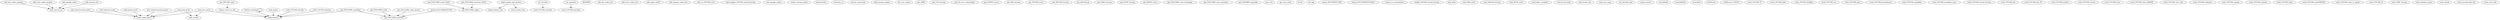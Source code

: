 /* Created by mdot for Matlab */
digraph m2html {
  add_obc_nodes_graphic -> find_nearest_pt;
  add_river_nodes_graphic -> find_nearest_pt;
  add_sponge_nodes -> find_nearest_pt;
  add_stations_list -> find_nearest_pt;
  gen_semistructured_mesh -> make_blank_mesh;
  gen_unstructured_mesh -> make_blank_mesh;
  get_HYCOM_tsobc -> interp_coarse_to_obc;
  get_POLCOMS_meanflow -> get_POLCOMS_netCDF;
  get_POLCOMS_meanflow -> nodes2elems;
  get_POLCOMS_tsobc -> get_POLCOMS_netCDF;
  get_POLCOMS_tsobc_NOCL -> get_POLCOMS_sigma;
  get_POLCOMS_tsobc_gcoms -> get_POLCOMS_netCDF;
  get_POLCOMS_tsrestart_NOCL -> get_POLCOMS_sigma;
  hybrid_coordinate -> hybrid_coordinate;
  hybrid_coordinate -> nodes2elems;
  interp_POLCOMS2FVCOM -> get_POLCOMS_netCDF;
  interp_coarse_to_obc -> nodes2elems;
  make_model_nml_generic -> make_default_nml;
  make_model_nml_generic -> write_model_nml;
  read_admesh_mesh -> make_blank_mesh;
  read_gmsh_mesh -> make_blank_mesh;
  read_grid_mesh -> add_coriolis;
  read_grid_mesh -> make_blank_mesh;
  read_sigma -> nodes2elems;
  read_sms_mesh -> add_coriolis;
  read_sms_mesh -> make_blank_mesh;
  read_sms_mesh -> nodes2elems;
  set_elevtide -> write_FVCOM_elevtide;
  set_spectide -> write_FVCOM_spectide;
  write_FVCOM_forcing -> nodes2elems;
  write_FVCOM_heating -> nodes2elems;

  README [URL="README.html"];
  add_coriolis [URL="add_coriolis.html"];
  add_obc_nodes_graphic [URL="add_obc_nodes_graphic.html"];
  add_obc_nodes_list [URL="add_obc_nodes_list.html"];
  add_river_nodes_graphic [URL="add_river_nodes_graphic.html"];
  add_river_nodes_list [URL="add_river_nodes_list.html"];
  add_sigma_forDT [URL="add_sigma_forDT.html"];
  add_sponge_nodes [URL="add_sponge_nodes.html"];
  add_sponge_nodes_list [URL="add_sponge_nodes_list.html"];
  add_stations_list [URL="add_stations_list.html"];
  add_var_FVCOM_river [URL="add_var_FVCOM_river.html"];
  add_weights_FVCOM_nested_forcing [URL="add_weights_FVCOM_nested_forcing.html"];
  calc_sponge_radius [URL="calc_sponge_radius.html"];
  create_nesting_nodes [URL="create_nesting_nodes.html"];
  elems2nodes [URL="elems2nodes.html"];
  estimate_ts [URL="estimate_ts.html"];
  extract_mesoscale [URL="extract_mesoscale.html"];
  find_nearest_pt [URL="find_nearest_pt.html"];
  find_nesting_region [URL="find_nesting_region.html"];
  fix_river_nodes [URL="fix_river_nodes.html"];
  gen_semistructured_mesh [URL="gen_semistructured_mesh.html"];
  gen_unstructured_mesh [URL="gen_unstructured_mesh.html"];
  get_AMM [URL="get_AMM.html"];
  get_CFS_forcing [URL="get_CFS_forcing.html"];
  get_EA_river_climatology [URL="get_EA_river_climatology.html"];
  get_EHYPE_rivers [URL="get_EHYPE_rivers.html"];
  get_ERA_forcing [URL="get_ERA_forcing.html"];
  get_FVCOM_rivers [URL="get_FVCOM_rivers.html"];
  get_HYCOM_forcing [URL="get_HYCOM_forcing.html"];
  get_HYCOM_tsobc [URL="get_HYCOM_tsobc.html"];
  get_MetUM_pp [URL="get_MetUM_pp.html"];
  get_NAE2_forcing [URL="get_NAE2_forcing.html"];
  get_NCEP_forcing [URL="get_NCEP_forcing.html"];
  get_NEMO_rivers [URL="get_NEMO_rivers.html"];
  get_POLCOMS_meanflow [URL="get_POLCOMS_meanflow.html"];
  get_POLCOMS_netCDF [URL="get_POLCOMS_netCDF.html"];
  get_POLCOMS_river_discharge [URL="get_POLCOMS_river_discharge.html"];
  get_POLCOMS_river_positions [URL="get_POLCOMS_river_positions.html"];
  get_POLCOMS_sigma [URL="get_POLCOMS_sigma.html"];
  get_POLCOMS_tsobc [URL="get_POLCOMS_tsobc.html"];
  get_POLCOMS_tsobc_NOCL [URL="get_POLCOMS_tsobc_NOCL.html"];
  get_POLCOMS_tsobc_gcoms [URL="get_POLCOMS_tsobc_gcoms.html"];
  get_POLCOMS_tsrestart_NOCL [URL="get_POLCOMS_tsrestart_NOCL.html"];
  get_POLPRED_spectide [URL="get_POLPRED_spectide.html"];
  get_cs3x [URL="get_cs3x.html"];
  get_zeta_xtide [URL="get_zeta_xtide.html"];
  hybrid_coordinate [URL="hybrid_coordinate.html"];
  inCell [URL="inCell.html"];
  init_lag [URL="init_lag.html"];
  interp_HYCOM2FVCOM [URL="interp_HYCOM2FVCOM.html"];
  interp_POLCOMS2FVCOM [URL="interp_POLCOMS2FVCOM.html"];
  interp_POLCOMS2FVCOMv1 [URL="interp_POLCOMS2FVCOMv1.html"];
  interp_coarse_to_obc [URL="interp_coarse_to_obc.html"];
  interp_sst_assimilation [URL="interp_sst_assimilation.html"];
  make_blank_mesh [URL="make_blank_mesh.html"];
  make_default_nml [URL="make_default_nml.html"];
  make_model_nml_generic [URL="make_model_nml_generic.html"];
  modify_FVCOM_nested_forcing [URL="modify_FVCOM_nested_forcing.html"];
  nodes2elems [URL="nodes2elems.html"];
  plot_field [URL="plot_field.html"];
  read_ERA_wind [URL="read_ERA_wind.html"];
  read_MetUM_forcing [URL="read_MetUM_forcing.html"];
  read_NCEP_wind [URL="read_NCEP_wind.html"];
  read_admesh_mesh [URL="read_admesh_mesh.html"];
  read_fabm_variables [URL="read_fabm_variables.html"];
  read_fvcom_bath [URL="read_fvcom_bath.html"];
  read_fvcom_obc [URL="read_fvcom_obc.html"];
  read_gmsh_mesh [URL="read_gmsh_mesh.html"];
  read_grid_mesh [URL="read_grid_mesh.html"];
  read_sigma [URL="read_sigma.html"];
  read_sms_map [URL="read_sms_map.html"];
  read_sms_mesh [URL="read_sms_mesh.html"];
  set_elevtide [URL="set_elevtide.html"];
  set_elevtide_tmd [URL="set_elevtide_tmd.html"];
  set_spectide [URL="set_spectide.html"];
  setup_metrics [URL="setup_metrics.html"];
  smoothfield [URL="smoothfield.html"];
  smoothfield2 [URL="smoothfield2.html"];
  truncfield [URL="truncfield.html"];
  wrf2fvcom [URL="wrf2fvcom.html"];
  wrf2fvcom_U10V10 [URL="wrf2fvcom_U10V10.html"];
  write_FVCOM_TT [URL="write_FVCOM_TT.html"];
  write_FVCOM_bath [URL="write_FVCOM_bath.html"];
  write_FVCOM_bedflag [URL="write_FVCOM_bedflag.html"];
  write_FVCOM_cor [URL="write_FVCOM_cor.html"];
  write_FVCOM_elevtide [URL="write_FVCOM_elevtide.html"];
  write_FVCOM_forcing [URL="write_FVCOM_forcing.html"];
  write_FVCOM_grid [URL="write_FVCOM_grid.html"];
  write_FVCOM_groundwater [URL="write_FVCOM_groundwater.html"];
  write_FVCOM_heating [URL="write_FVCOM_heating.html"];
  write_FVCOM_meanflow [URL="write_FVCOM_meanflow.html"];
  write_FVCOM_meanflow_ascii [URL="write_FVCOM_meanflow_ascii.html"];
  write_FVCOM_nested_forcing [URL="write_FVCOM_nested_forcing.html"];
  write_FVCOM_obc [URL="write_FVCOM_obc.html"];
  write_FVCOM_obs_TS [URL="write_FVCOM_obs_TS.html"];
  write_FVCOM_probes [URL="write_FVCOM_probes.html"];
  write_FVCOM_restart [URL="write_FVCOM_restart.html"];
  write_FVCOM_river [URL="write_FVCOM_river.html"];
  write_FVCOM_river_ERSEM [URL="write_FVCOM_river_ERSEM.html"];
  write_FVCOM_river_nml [URL="write_FVCOM_river_nml.html"];
  write_FVCOM_sediment [URL="write_FVCOM_sediment.html"];
  write_FVCOM_spectide [URL="write_FVCOM_spectide.html"];
  write_FVCOM_sponge [URL="write_FVCOM_sponge.html"];
  write_FVCOM_stations [URL="write_FVCOM_stations.html"];
  write_FVCOM_tsobc [URL="write_FVCOM_tsobc.html"];
  write_FVCOM_tsobcERSEM [URL="write_FVCOM_tsobcERSEM.html"];
  write_FVCOM_wind_ts_speed [URL="write_FVCOM_wind_ts_speed.html"];
  write_FVCOM_z0 [URL="write_FVCOM_z0.html"];
  write_WRF_forcing [URL="write_WRF_forcing.html"];
  write_admesh_mesh [URL="write_admesh_mesh.html"];
  write_dtank [URL="write_dtank.html"];
  write_model_nml [URL="write_model_nml.html"];
  write_nesting_bdy_file [URL="write_nesting_bdy_file.html"];
  write_river_info [URL="write_river_info.html"];
}
